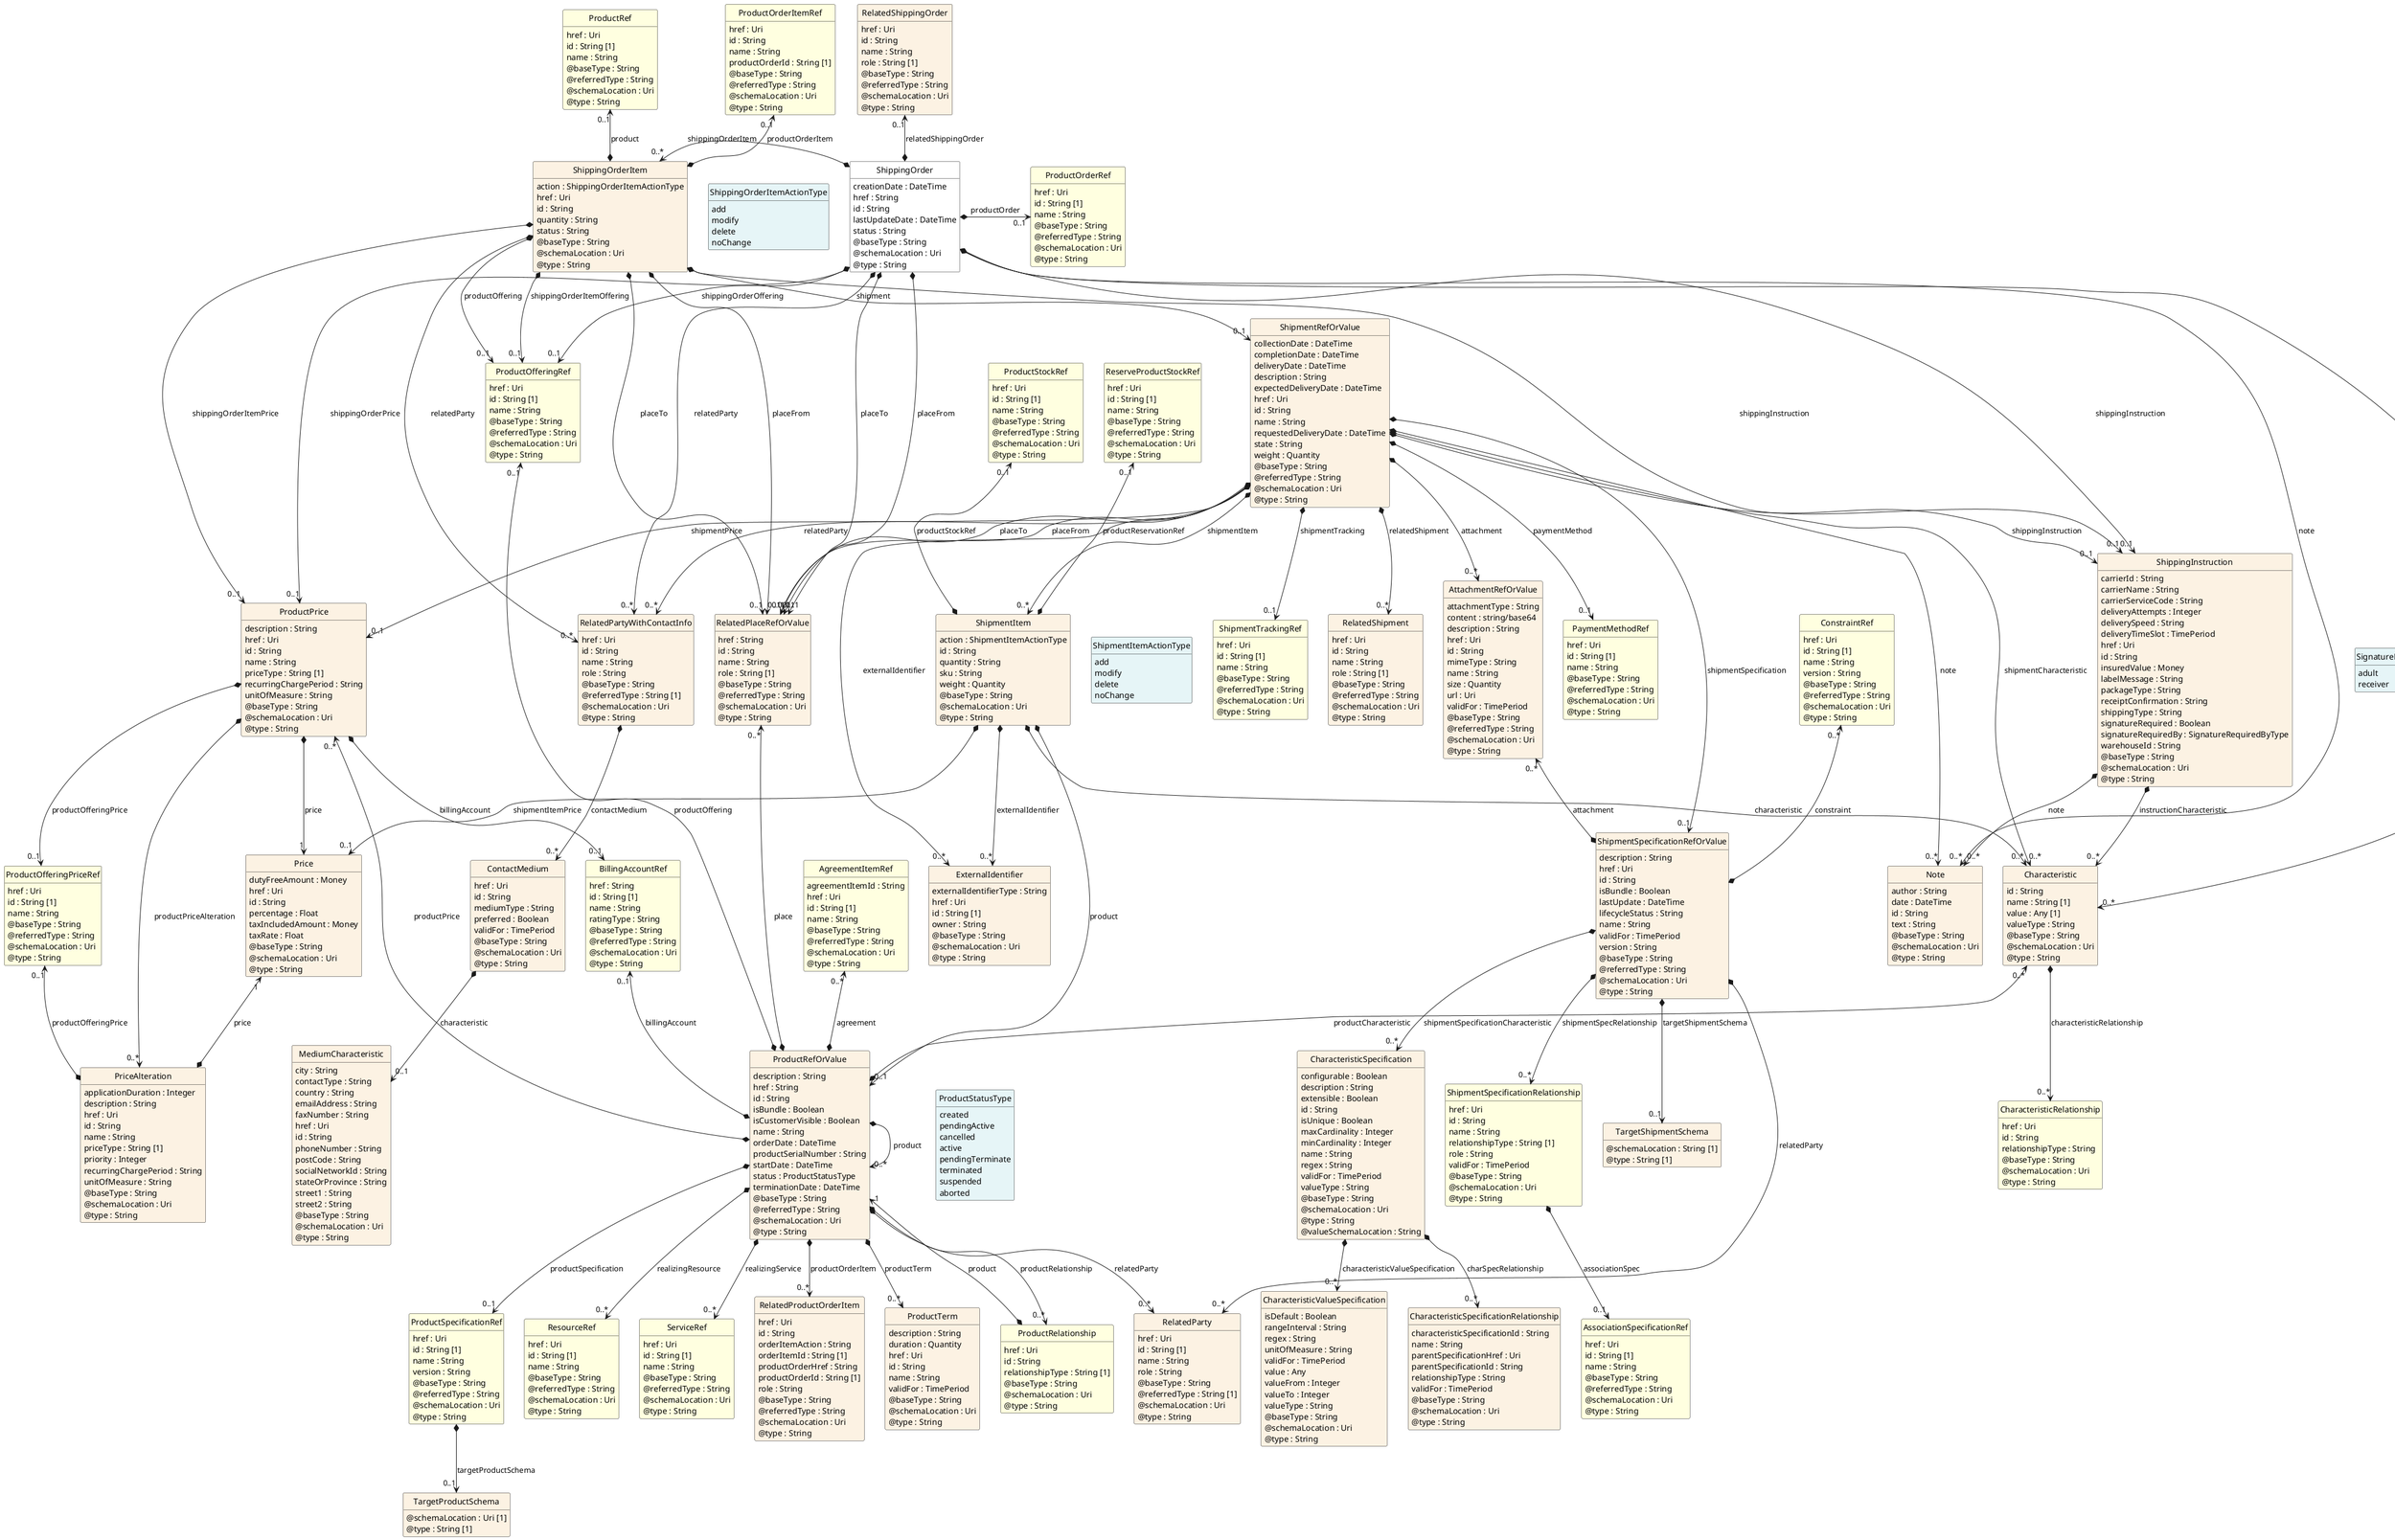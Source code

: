 @startuml
hide circle
hide methods
hide stereotype
show <<Enumeration>> stereotype
skinparam class {
   BackgroundColor<<Enumeration>> #E6F5F7
   BackgroundColor<<Ref>> #FFFFE0
   BackgroundColor<<Pivot>> #FFFFFFF
   BackgroundColor<<SimpleType>> #E2F0DA
   BackgroundColor #FCF2E3
}

class ShippingOrder <<Pivot>> {
    creationDate : DateTime
    href : String
    id : String
    lastUpdateDate : DateTime
    status : String
    @baseType : String
    @schemaLocation : Uri
    @type : String
}

class Note  {
    author : String
    date : DateTime
    id : String
    text : String
    @baseType : String
    @schemaLocation : Uri
    @type : String
}

class Characteristic  {
    id : String
    name : String [1]
    value : Any [1]
    valueType : String
    @baseType : String
    @schemaLocation : Uri
    @type : String
}

class CharacteristicRelationship  <<Ref>> {
    href : Uri
    id : String
    relationshipType : String
    @baseType : String
    @schemaLocation : Uri
    @type : String
}

class ProductPrice  {
    description : String
    href : Uri
    id : String
    name : String
    priceType : String [1]
    recurringChargePeriod : String
    unitOfMeasure : String
    @baseType : String
    @schemaLocation : Uri
    @type : String
}

class ProductOfferingPriceRef  <<Ref>> {
    href : Uri
    id : String [1]
    name : String
    @baseType : String
    @referredType : String
    @schemaLocation : Uri
    @type : String
}

class BillingAccountRef  <<Ref>> {
    href : String
    id : String [1]
    name : String
    ratingType : String
    @baseType : String
    @referredType : String
    @schemaLocation : Uri
    @type : String
}

class Price  {
    dutyFreeAmount : Money
    href : Uri
    id : String
    percentage : Float
    taxIncludedAmount : Money
    taxRate : Float
    @baseType : String
    @schemaLocation : Uri
    @type : String
}

class PriceAlteration  {
    applicationDuration : Integer
    description : String
    href : Uri
    id : String
    name : String
    priceType : String [1]
    priority : Integer
    recurringChargePeriod : String
    unitOfMeasure : String
    @baseType : String
    @schemaLocation : Uri
    @type : String
}

class RelatedPlaceRefOrValue  {
    href : String
    id : String
    name : String
    role : String [1]
    @baseType : String
    @referredType : String
    @schemaLocation : Uri
    @type : String
}

class ProductOrderRef  <<Ref>> {
    href : Uri
    id : String [1]
    name : String
    @baseType : String
    @referredType : String
    @schemaLocation : Uri
    @type : String
}

class ShippingInstruction  {
    carrierId : String
    carrierName : String
    carrierServiceCode : String
    deliveryAttempts : Integer
    deliverySpeed : String
    deliveryTimeSlot : TimePeriod
    href : Uri
    id : String
    insuredValue : Money
    labelMessage : String
    packageType : String
    receiptConfirmation : String
    shippingType : String
    signatureRequired : Boolean
    signatureRequiredBy : SignatureRequiredByType
    warehouseId : String
    @baseType : String
    @schemaLocation : Uri
    @type : String
}

class SignatureRequiredByType <<Enumeration>> {
    adult
    receiver
}

class RelatedShippingOrder  {
    href : Uri
    id : String
    name : String
    role : String [1]
    @baseType : String
    @referredType : String
    @schemaLocation : Uri
    @type : String
}

class RelatedPartyWithContactInfo  {
    href : Uri
    id : String
    name : String
    role : String
    @baseType : String
    @referredType : String [1]
    @schemaLocation : Uri
    @type : String
}

class ContactMedium  {
    href : Uri
    id : String
    mediumType : String
    preferred : Boolean
    validFor : TimePeriod
    @baseType : String
    @schemaLocation : Uri
    @type : String
}

class MediumCharacteristic  {
    city : String
    contactType : String
    country : String
    emailAddress : String
    faxNumber : String
    href : Uri
    id : String
    phoneNumber : String
    postCode : String
    socialNetworkId : String
    stateOrProvince : String
    street1 : String
    street2 : String
    @baseType : String
    @schemaLocation : Uri
    @type : String
}

class ProductOfferingRef  <<Ref>> {
    href : Uri
    id : String [1]
    name : String
    @baseType : String
    @referredType : String
    @schemaLocation : Uri
    @type : String
}

class ShippingOrderItem  {
    action : ShippingOrderItemActionType
    href : Uri
    id : String
    quantity : String
    status : String
    @baseType : String
    @schemaLocation : Uri
    @type : String
}

class ProductRef  <<Ref>> {
    href : Uri
    id : String [1]
    name : String
    @baseType : String
    @referredType : String
    @schemaLocation : Uri
    @type : String
}

class ShipmentRefOrValue  {
    collectionDate : DateTime
    completionDate : DateTime
    deliveryDate : DateTime
    description : String
    expectedDeliveryDate : DateTime
    href : Uri
    id : String
    name : String
    requestedDeliveryDate : DateTime
    state : String
    weight : Quantity
    @baseType : String
    @referredType : String
    @schemaLocation : Uri
    @type : String
}

class ShipmentTrackingRef  <<Ref>> {
    href : Uri
    id : String [1]
    name : String
    @baseType : String
    @referredType : String
    @schemaLocation : Uri
    @type : String
}

class RelatedShipment  {
    href : Uri
    id : String
    name : String
    role : String [1]
    @baseType : String
    @referredType : String
    @schemaLocation : Uri
    @type : String
}

class ShipmentSpecificationRefOrValue  {
    description : String
    href : Uri
    id : String
    isBundle : Boolean
    lastUpdate : DateTime
    lifecycleStatus : String
    name : String
    validFor : TimePeriod
    version : String
    @baseType : String
    @referredType : String
    @schemaLocation : Uri
    @type : String
}

class ShipmentSpecificationRelationship  <<Ref>> {
    href : Uri
    id : String
    name : String
    relationshipType : String [1]
    role : String
    validFor : TimePeriod
    @baseType : String
    @schemaLocation : Uri
    @type : String
}

class AssociationSpecificationRef  <<Ref>> {
    href : Uri
    id : String [1]
    name : String
    @baseType : String
    @referredType : String
    @schemaLocation : Uri
    @type : String
}

class RelatedParty  {
    href : Uri
    id : String [1]
    name : String
    role : String
    @baseType : String
    @referredType : String [1]
    @schemaLocation : Uri
    @type : String
}

class CharacteristicSpecification  {
    configurable : Boolean
    description : String
    extensible : Boolean
    id : String
    isUnique : Boolean
    maxCardinality : Integer
    minCardinality : Integer
    name : String
    regex : String
    validFor : TimePeriod
    valueType : String
    @baseType : String
    @schemaLocation : Uri
    @type : String
    @valueSchemaLocation : String
}

class CharacteristicSpecificationRelationship  {
    characteristicSpecificationId : String
    name : String
    parentSpecificationHref : Uri
    parentSpecificationId : String
    relationshipType : String
    validFor : TimePeriod
    @baseType : String
    @schemaLocation : Uri
    @type : String
}

class CharacteristicValueSpecification  {
    isDefault : Boolean
    rangeInterval : String
    regex : String
    unitOfMeasure : String
    validFor : TimePeriod
    value : Any
    valueFrom : Integer
    valueTo : Integer
    valueType : String
    @baseType : String
    @schemaLocation : Uri
    @type : String
}

class AttachmentRefOrValue  {
    attachmentType : String
    content : string/base64
    description : String
    href : Uri
    id : String
    mimeType : String
    name : String
    size : Quantity
    url : Uri
    validFor : TimePeriod
    @baseType : String
    @referredType : String
    @schemaLocation : Uri
    @type : String
}

class TargetShipmentSchema  {
    @schemaLocation : String [1]
    @type : String [1]
}

class ConstraintRef  <<Ref>> {
    href : Uri
    id : String [1]
    name : String
    version : String
    @baseType : String
    @referredType : String
    @schemaLocation : Uri
    @type : String
}

class ExternalIdentifier  {
    externalIdentifierType : String
    href : Uri
    id : String [1]
    owner : String
    @baseType : String
    @schemaLocation : Uri
    @type : String
}

class PaymentMethodRef  <<Ref>> {
    href : Uri
    id : String [1]
    name : String
    @baseType : String
    @referredType : String
    @schemaLocation : Uri
    @type : String
}

class ShipmentItem  {
    action : ShipmentItemActionType
    id : String
    quantity : String
    sku : String
    weight : Quantity
    @baseType : String
    @schemaLocation : Uri
    @type : String
}

class ProductRefOrValue  {
    description : String
    href : String
    id : String
    isBundle : Boolean
    isCustomerVisible : Boolean
    name : String
    orderDate : DateTime
    productSerialNumber : String
    startDate : DateTime
    status : ProductStatusType
    terminationDate : DateTime
    @baseType : String
    @referredType : String
    @schemaLocation : Uri
    @type : String
}

class ProductSpecificationRef  <<Ref>> {
    href : Uri
    id : String [1]
    name : String
    version : String
    @baseType : String
    @referredType : String
    @schemaLocation : Uri
    @type : String
}

class TargetProductSchema  {
    @schemaLocation : Uri [1]
    @type : String [1]
}

class RelatedProductOrderItem  {
    href : Uri
    id : String
    orderItemAction : String
    orderItemId : String [1]
    productOrderHref : String
    productOrderId : String [1]
    role : String
    @baseType : String
    @referredType : String
    @schemaLocation : Uri
    @type : String
}

class ServiceRef  <<Ref>> {
    href : Uri
    id : String [1]
    name : String
    @baseType : String
    @referredType : String
    @schemaLocation : Uri
    @type : String
}

class ResourceRef  <<Ref>> {
    href : Uri
    id : String [1]
    name : String
    @baseType : String
    @referredType : String
    @schemaLocation : Uri
    @type : String
}

class AgreementItemRef  <<Ref>> {
    agreementItemId : String
    href : Uri
    id : String [1]
    name : String
    @baseType : String
    @referredType : String
    @schemaLocation : Uri
    @type : String
}

class ProductTerm  {
    description : String
    duration : Quantity
    href : Uri
    id : String
    name : String
    validFor : TimePeriod
    @baseType : String
    @schemaLocation : Uri
    @type : String
}

class ProductRelationship  <<Ref>> {
    href : Uri
    id : String
    relationshipType : String [1]
    @baseType : String
    @schemaLocation : Uri
    @type : String
}

class ProductStatusType <<Enumeration>> {
    created
    pendingActive
    cancelled
    active
    pendingTerminate
    terminated
    suspended
    aborted
}

class ReserveProductStockRef  <<Ref>> {
    href : Uri
    id : String [1]
    name : String
    @baseType : String
    @referredType : String
    @schemaLocation : Uri
    @type : String
}

class ProductStockRef  <<Ref>> {
    href : Uri
    id : String [1]
    name : String
    @baseType : String
    @referredType : String
    @schemaLocation : Uri
    @type : String
}

class ShipmentItemActionType <<Enumeration>> {
    add
    modify
    delete
    noChange
}

class ProductOrderItemRef  <<Ref>> {
    href : Uri
    id : String
    name : String
    productOrderId : String [1]
    @baseType : String
    @referredType : String
    @schemaLocation : Uri
    @type : String
}

class ShippingOrderItemActionType <<Enumeration>> {
    add
    modify
    delete
    noChange
}

ShippingOrder *-right-> "0..*" ShippingOrderItem : shippingOrderItem

ShippingOrder *-->  "0..1" ProductOfferingRef : shippingOrderOffering

ShippingOrder *-->  "0..*" Note : note

ShippingOrder *-->  "0..1" RelatedPlaceRefOrValue : placeFrom

ShippingOrder *-->  "0..1" RelatedPlaceRefOrValue : placeTo

ShippingOrder *-->  "0..*" Characteristic : shippingOrderCharacteristic

ShippingOrder *-->  "0..*" RelatedPartyWithContactInfo : relatedParty

ShippingOrder *-->  "0..1" ShippingInstruction : shippingInstruction

ShippingOrder *-->  "0..1" ProductPrice : shippingOrderPrice

ProductPrice *-->  "0..1" BillingAccountRef : billingAccount

ProductPrice *-->  "0..1" ProductOfferingPriceRef : productOfferingPrice

ProductPrice *-->  "1" Price : price

ProductPrice *-->  "0..*" PriceAlteration : productPriceAlteration

ShippingInstruction *-->  "0..*" Note : note

ShippingInstruction *-->  "0..*" Characteristic : instructionCharacteristic

ShippingInstruction -right[hidden]-> SignatureRequiredByType

ProductOfferingPriceRef "0..1" <--* PriceAlteration : productOfferingPrice

Price "1" <--* PriceAlteration : price

ShipmentRefOrValue *-->  "0..*" Characteristic : shipmentCharacteristic

ShippingOrderItem *-->  "0..1" ShipmentRefOrValue : shipment

ShippingOrderItem *-->  "0..1" ProductOfferingRef : shippingOrderItemOffering

ShippingOrderItem *-->  "0..1" ProductOfferingRef : productOffering

ShippingOrderItem *-->  "0..1" RelatedPlaceRefOrValue : placeTo

ShippingOrderItem *-->  "0..1" RelatedPlaceRefOrValue : placeFrom

ShippingOrderItem *-->  "0..1" ProductPrice : shippingOrderItemPrice

ShippingOrderItem *-->  "0..1" ShippingInstruction : shippingInstruction

ShippingOrderItem *-->  "0..*" RelatedPartyWithContactInfo : relatedParty

ShippingOrderItem -right[hidden]-> ShippingOrderItemActionType

ShipmentItem *-->  "0..1" Price : shipmentItemPrice

ShipmentRefOrValue *-right-> "0..*" ShipmentItem : shipmentItem

ShipmentRefOrValue *-->  "0..*" Note : note

ShipmentRefOrValue *-->  "0..*" AttachmentRefOrValue : attachment

ShipmentRefOrValue *-->  "0..*" ExternalIdentifier : externalIdentifier

ShipmentRefOrValue *-->  "0..1" ShipmentSpecificationRefOrValue : shipmentSpecification

ShipmentSpecificationRefOrValue -right[hidden]-> Characteristic

ShipmentRefOrValue *-->  "0..1" RelatedPlaceRefOrValue : placeTo

ShipmentRefOrValue *-->  "0..1" RelatedPlaceRefOrValue : placeFrom

ShipmentRefOrValue *-->  "0..*" RelatedPartyWithContactInfo : relatedParty

ShipmentRefOrValue *-->  "0..1" ShippingInstruction : shippingInstruction

ShipmentRefOrValue *-->  "0..1" ProductPrice : shipmentPrice

AttachmentRefOrValue "0..*" <--* ShipmentSpecificationRefOrValue : attachment

ShipmentSpecificationRefOrValue *-->  "0..*" RelatedParty : relatedParty

ShipmentItem *-->  "0..*" ExternalIdentifier : externalIdentifier

ProductOfferingRef "0..1" <--* ProductRefOrValue : productOffering

ShipmentItem *-->  "0..1" ProductRefOrValue : product

ShipmentItem *-->  "0..*" Characteristic : characteristic

ShipmentItem -right[hidden]-> ShipmentItemActionType

ProductRefOrValue *-right-> "0..*" ProductRefOrValue : product

BillingAccountRef "0..1" <--* ProductRefOrValue : billingAccount

ProductRefOrValue *-->  "0..*" RelatedParty : relatedParty

Characteristic "0..*" <--* ProductRefOrValue : productCharacteristic

ProductPrice "0..*" <--* ProductRefOrValue : productPrice

RelatedPlaceRefOrValue "0..*" <--* ProductRefOrValue : place

ProductRefOrValue -right[hidden]-> ProductStatusType

ProductRefOrValue *-->  "0..*" ProductRelationship : productRelationship

RelatedParty <-left[hidden]- ProductRelationship

ProductRefOrValue "1" <--* ProductRelationship : product

AgreementItemRef "0..*" <--* ProductRefOrValue : agreement

ProductRefOrValue *-->  "0..*" ProductTerm : productTerm

ProductRelationship <-left[hidden]- ProductTerm

ProductRefOrValue *-->  "0..*" RelatedProductOrderItem : productOrderItem

ProductTerm <-left[hidden]- RelatedProductOrderItem

ProductRefOrValue *-->  "0..*" ServiceRef : realizingService

RelatedProductOrderItem <-left[hidden]- ServiceRef

ProductRefOrValue *-->  "0..*" ResourceRef : realizingResource

ServiceRef <-left[hidden]- ResourceRef

ProductRefOrValue *-->  "0..1" ProductSpecificationRef : productSpecification

ResourceRef <-left[hidden]- ProductSpecificationRef

ShipmentRefOrValue *-->  "0..1" PaymentMethodRef : paymentMethod

PaymentMethodRef -right[hidden]-> ShipmentSpecificationRefOrValue

ShipmentRefOrValue *-->  "0..*" RelatedShipment : relatedShipment

RelatedShipment -right[hidden]-> PaymentMethodRef

ShipmentRefOrValue *-->  "0..1" ShipmentTrackingRef : shipmentTracking

ShipmentTrackingRef -right[hidden]-> RelatedShipment

ShippingOrder <-left[hidden]- ShippingOrderItemActionType

ProductOrderRef "0..1" <-left-* ShippingOrder : productOrder

RelatedShippingOrder "0..1" <--* ShippingOrder : relatedShippingOrder

ProductRef "0..1" <--* ShippingOrderItem : product

ProductOrderItemRef "0..1" <--* ShippingOrderItem : productOrderItem

ConstraintRef "0..*" <--* ShipmentSpecificationRefOrValue : constraint

ShipmentSpecificationRefOrValue *-->  "0..1" TargetShipmentSchema : targetShipmentSchema

ProductSpecificationRef <-left[hidden]- TargetShipmentSchema

ShipmentSpecificationRefOrValue *-->  "0..*" ShipmentSpecificationRelationship : shipmentSpecRelationship

TargetShipmentSchema <-left[hidden]- ShipmentSpecificationRelationship

ShipmentSpecificationRefOrValue *-->  "0..*" CharacteristicSpecification : shipmentSpecificationCharacteristic

ShipmentSpecificationRelationship <-left[hidden]- CharacteristicSpecification

ProductStockRef "0..1" <--* ShipmentItem : productStockRef

ReserveProductStockRef "0..1" <--* ShipmentItem : productReservationRef

CharacteristicSpecification *-->  "0..*" CharacteristicSpecificationRelationship : charSpecRelationship

CharacteristicSpecification *-->  "0..*" CharacteristicValueSpecification : characteristicValueSpecification

Characteristic *-->  "0..*" CharacteristicRelationship : characteristicRelationship

RelatedPartyWithContactInfo *-->  "0..*" ContactMedium : contactMedium

ContactMedium *-->  "0..1" MediumCharacteristic : characteristic

ShipmentSpecificationRelationship *-->  "0..1" AssociationSpecificationRef : associationSpec

ProductSpecificationRef *-->  "0..1" TargetProductSchema : targetProductSchema

@enduml